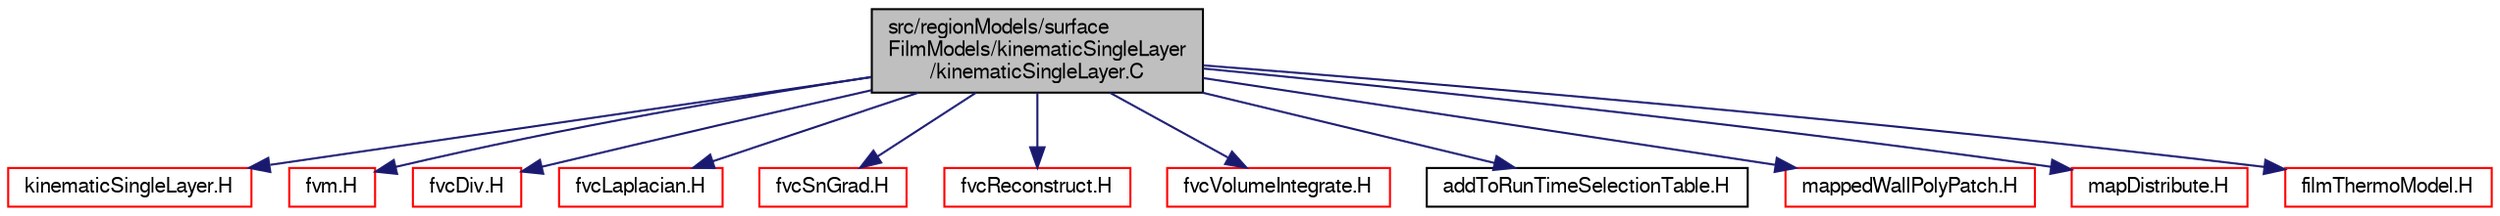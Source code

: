digraph "src/regionModels/surfaceFilmModels/kinematicSingleLayer/kinematicSingleLayer.C"
{
  bgcolor="transparent";
  edge [fontname="FreeSans",fontsize="10",labelfontname="FreeSans",labelfontsize="10"];
  node [fontname="FreeSans",fontsize="10",shape=record];
  Node0 [label="src/regionModels/surface\lFilmModels/kinematicSingleLayer\l/kinematicSingleLayer.C",height=0.2,width=0.4,color="black", fillcolor="grey75", style="filled", fontcolor="black"];
  Node0 -> Node1 [color="midnightblue",fontsize="10",style="solid",fontname="FreeSans"];
  Node1 [label="kinematicSingleLayer.H",height=0.2,width=0.4,color="red",URL="$a14174.html"];
  Node0 -> Node359 [color="midnightblue",fontsize="10",style="solid",fontname="FreeSans"];
  Node359 [label="fvm.H",height=0.2,width=0.4,color="red",URL="$a03053.html"];
  Node0 -> Node367 [color="midnightblue",fontsize="10",style="solid",fontname="FreeSans"];
  Node367 [label="fvcDiv.H",height=0.2,width=0.4,color="red",URL="$a02966.html",tooltip="Calculate the divergence of the given field. "];
  Node0 -> Node368 [color="midnightblue",fontsize="10",style="solid",fontname="FreeSans"];
  Node368 [label="fvcLaplacian.H",height=0.2,width=0.4,color="red",URL="$a02984.html",tooltip="Calculate the laplacian of the given field. "];
  Node0 -> Node369 [color="midnightblue",fontsize="10",style="solid",fontname="FreeSans"];
  Node369 [label="fvcSnGrad.H",height=0.2,width=0.4,color="red",URL="$a03032.html",tooltip="Calculate the snGrad of the given volField. "];
  Node0 -> Node370 [color="midnightblue",fontsize="10",style="solid",fontname="FreeSans"];
  Node370 [label="fvcReconstruct.H",height=0.2,width=0.4,color="red",URL="$a03002.html",tooltip="Reconstruct volField from a face flux field. "];
  Node0 -> Node371 [color="midnightblue",fontsize="10",style="solid",fontname="FreeSans"];
  Node371 [label="fvcVolumeIntegrate.H",height=0.2,width=0.4,color="red",URL="$a03050.html",tooltip="Volume integrate volField creating a volField. "];
  Node0 -> Node372 [color="midnightblue",fontsize="10",style="solid",fontname="FreeSans"];
  Node372 [label="addToRunTimeSelectionTable.H",height=0.2,width=0.4,color="black",URL="$a09263.html",tooltip="Macros for easy insertion into run-time selection tables. "];
  Node0 -> Node373 [color="midnightblue",fontsize="10",style="solid",fontname="FreeSans"];
  Node373 [label="mappedWallPolyPatch.H",height=0.2,width=0.4,color="red",URL="$a07619.html"];
  Node0 -> Node375 [color="midnightblue",fontsize="10",style="solid",fontname="FreeSans"];
  Node375 [label="mapDistribute.H",height=0.2,width=0.4,color="red",URL="$a11576.html"];
  Node0 -> Node353 [color="midnightblue",fontsize="10",style="solid",fontname="FreeSans"];
  Node353 [label="filmThermoModel.H",height=0.2,width=0.4,color="red",URL="$a14210.html"];
}
